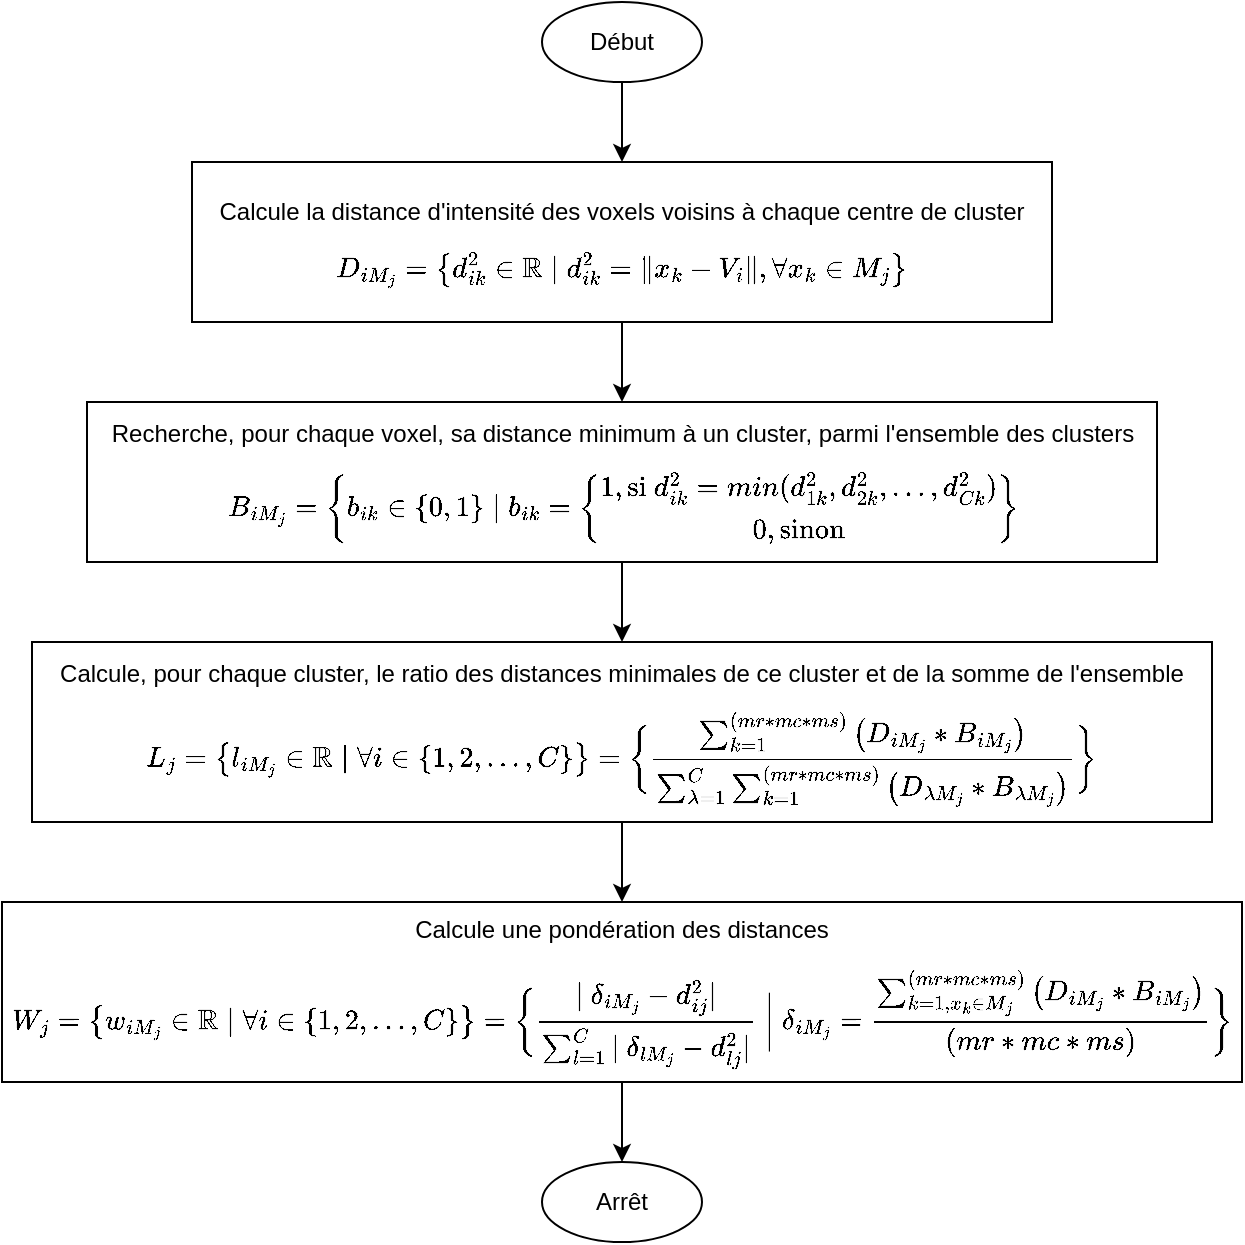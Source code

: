 <mxfile version="22.1.2" type="device">
  <diagram name="Page-1" id="56gKudeVXyGofn3kyY--">
    <mxGraphModel dx="1050" dy="621" grid="1" gridSize="10" guides="1" tooltips="1" connect="1" arrows="1" fold="1" page="1" pageScale="1" pageWidth="850" pageHeight="1100" math="1" shadow="0">
      <root>
        <mxCell id="0" />
        <mxCell id="1" parent="0" />
        <mxCell id="znkTIlNtDtZZX8zQx8Du-3" value="" style="edgeStyle=orthogonalEdgeStyle;rounded=0;orthogonalLoop=1;jettySize=auto;html=1;" parent="1" source="znkTIlNtDtZZX8zQx8Du-1" target="znkTIlNtDtZZX8zQx8Du-2" edge="1">
          <mxGeometry relative="1" as="geometry" />
        </mxCell>
        <mxCell id="znkTIlNtDtZZX8zQx8Du-1" value="Début" style="ellipse;whiteSpace=wrap;html=1;" parent="1" vertex="1">
          <mxGeometry x="400" y="40" width="80" height="40" as="geometry" />
        </mxCell>
        <mxCell id="znkTIlNtDtZZX8zQx8Du-5" value="" style="edgeStyle=orthogonalEdgeStyle;rounded=0;orthogonalLoop=1;jettySize=auto;html=1;" parent="1" source="znkTIlNtDtZZX8zQx8Du-2" target="znkTIlNtDtZZX8zQx8Du-4" edge="1">
          <mxGeometry relative="1" as="geometry" />
        </mxCell>
        <mxCell id="znkTIlNtDtZZX8zQx8Du-2" value="Calcule la distance d&#39;intensité des voxels voisins à chaque centre de cluster&lt;br&gt;$$D_{iM_j} = \bigl\{d^2_{ik} \in \mathbb{R} \mid d^2_{ik} = \Vert x_k - V_i \Vert, \forall x_k \in M_j \bigr\}$$" style="whiteSpace=wrap;html=1;spacingTop=12;" parent="1" vertex="1">
          <mxGeometry x="225" y="120" width="430" height="80" as="geometry" />
        </mxCell>
        <mxCell id="znkTIlNtDtZZX8zQx8Du-7" value="" style="edgeStyle=orthogonalEdgeStyle;rounded=0;orthogonalLoop=1;jettySize=auto;html=1;" parent="1" source="znkTIlNtDtZZX8zQx8Du-4" target="znkTIlNtDtZZX8zQx8Du-6" edge="1">
          <mxGeometry relative="1" as="geometry" />
        </mxCell>
        <mxCell id="znkTIlNtDtZZX8zQx8Du-4" value="Recherche, pour chaque voxel,&amp;nbsp;sa distance minimum à un cluster, parmi l&#39;ensemble des clusters&lt;br&gt;$$B_{iM_j} = \biggl\{ b_{ik} \in \{0,1\} \mid b_{ik} = \left\{ \begin{array}{2} 1, \text{si}\ d^2_{ik} = min(d^2_{1k},d^2_{2k},...,d^2_{Ck}&lt;br&gt;)\\ 0, \text{sinon} \end{array} \right. \biggr\}$$" style="whiteSpace=wrap;html=1;spacingTop=12;" parent="1" vertex="1">
          <mxGeometry x="172.5" y="240" width="535" height="80" as="geometry" />
        </mxCell>
        <mxCell id="znkTIlNtDtZZX8zQx8Du-11" value="" style="edgeStyle=orthogonalEdgeStyle;rounded=0;orthogonalLoop=1;jettySize=auto;html=1;" parent="1" source="znkTIlNtDtZZX8zQx8Du-6" target="znkTIlNtDtZZX8zQx8Du-10" edge="1">
          <mxGeometry relative="1" as="geometry" />
        </mxCell>
        <mxCell id="znkTIlNtDtZZX8zQx8Du-6" value="Calcule, pour chaque cluster, le ratio des distances minimales de ce cluster et de la somme de l&#39;ensemble&lt;br&gt;$$L_j =&amp;nbsp; \big\{l_{iM_j} \in \mathbb{R} \mid \forall i \in \{1,2,...,C\}\big\}&amp;nbsp;= \biggl\{ \frac{ \sum^{(mr*mc*ms)}_{k=1} {\bigl( D_{iM_j} * B_{iM_j} \bigr)} } {\sum^{C}_{\lambda=1}{\sum^{(mr*mc*ms)}_{k=1} {\bigl( D_{\lambda M_j} * B_{\lambda M_j} \bigr)}} } \biggr\}$$" style="whiteSpace=wrap;html=1;spacingTop=12;" parent="1" vertex="1">
          <mxGeometry x="145" y="360" width="590" height="90" as="geometry" />
        </mxCell>
        <mxCell id="znkTIlNtDtZZX8zQx8Du-8" value="Arrêt" style="ellipse;whiteSpace=wrap;html=1;" parent="1" vertex="1">
          <mxGeometry x="400" y="620" width="80" height="40" as="geometry" />
        </mxCell>
        <mxCell id="znkTIlNtDtZZX8zQx8Du-12" value="" style="edgeStyle=orthogonalEdgeStyle;rounded=0;orthogonalLoop=1;jettySize=auto;html=1;" parent="1" source="znkTIlNtDtZZX8zQx8Du-10" target="znkTIlNtDtZZX8zQx8Du-8" edge="1">
          <mxGeometry relative="1" as="geometry" />
        </mxCell>
        <mxCell id="znkTIlNtDtZZX8zQx8Du-10" value="Calcule une pondération des distances&lt;br&gt;$$W_j = \big\{ w_{iM_j} \in \mathbb{R} \mid \forall i \in \{1,2,...,C\}\big\}&amp;nbsp;= \biggl\{ \frac{\vert\ \delta_{iM_j} - d^2_{ij} \vert} {\sum^C_{l=1} {\vert\ \delta_{lM_j} - d^2_{lj} \vert}} \biggm\vert \delta_{iM_j} = \frac{ \sum^{(mr*mc*ms)}_{k=1, x_k \in M_j}{\bigl&lt;br&gt;(D_{iM_j} * B_{iM_j}\bigr)}}{(mr*mc*ms)} \biggr\} $$" style="whiteSpace=wrap;html=1;spacingTop=12;" parent="1" vertex="1">
          <mxGeometry x="130" y="490" width="620" height="90" as="geometry" />
        </mxCell>
      </root>
    </mxGraphModel>
  </diagram>
</mxfile>
